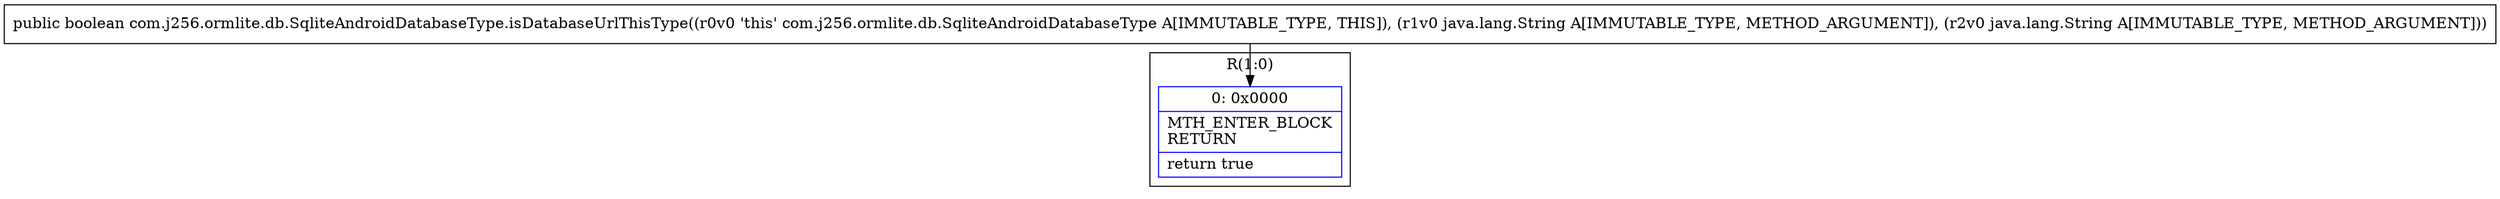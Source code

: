 digraph "CFG forcom.j256.ormlite.db.SqliteAndroidDatabaseType.isDatabaseUrlThisType(Ljava\/lang\/String;Ljava\/lang\/String;)Z" {
subgraph cluster_Region_167445954 {
label = "R(1:0)";
node [shape=record,color=blue];
Node_0 [shape=record,label="{0\:\ 0x0000|MTH_ENTER_BLOCK\lRETURN\l|return true\l}"];
}
MethodNode[shape=record,label="{public boolean com.j256.ormlite.db.SqliteAndroidDatabaseType.isDatabaseUrlThisType((r0v0 'this' com.j256.ormlite.db.SqliteAndroidDatabaseType A[IMMUTABLE_TYPE, THIS]), (r1v0 java.lang.String A[IMMUTABLE_TYPE, METHOD_ARGUMENT]), (r2v0 java.lang.String A[IMMUTABLE_TYPE, METHOD_ARGUMENT])) }"];
MethodNode -> Node_0;
}

